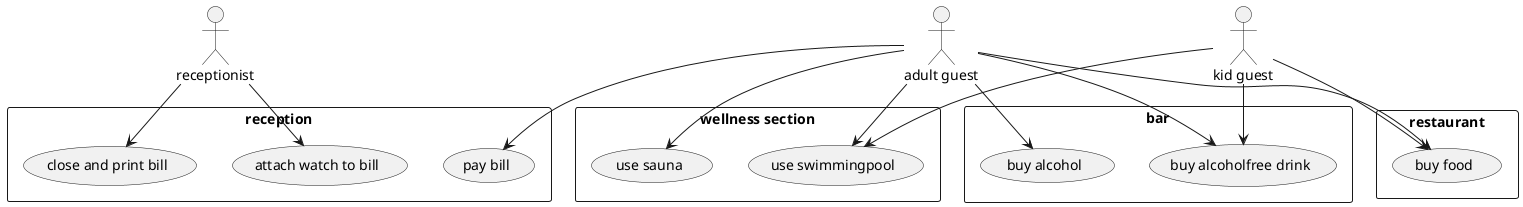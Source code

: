 @startuml
:receptionist: as rec
:adult guest: as g1
:kid guest: as g2


rectangle bar{
 usecase "buy alcohol" as uc1
 usecase "buy alcoholfree drink" as uc2
}
rectangle "wellness section"{
 usecase "use sauna" as uc3
 usecase "use swimmingpool" as uc4
}

rectangle "restaurant"{
 usecase "buy food" as uc5
}

rectangle "reception"{
 usecase "attach watch to bill" as uc6
 usecase "close and print bill" as uc7
 usecase "pay bill" as uc8
}

rec-->uc6
rec-->uc7
g1-->uc1
g1-->uc2
g1-->uc3
g1-->uc4
g1-->uc5
g1-->uc8
g2-->uc2
g2-->uc4
g2-->uc5
@enduml
